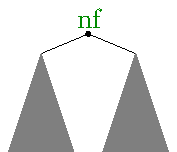 
verbatimtex
&latex
\documentclass{article}
\begin{document}
etex
u := 0.5cm;
vardef dtr(expr a,b,c) =
    draw a--b--c--cycle;
enddef;
qu := 0.5;
vardef dfull(expr x, d) =
    pair L,R;
    L = x + (-1u,-3u + d * 0.5u);
    R = x + ( 1u,-3u + d * 0.5u);
    dtr(x,L,R);
    fill x--L--R--cycle withcolor .5white;
enddef;

vardef dalmost(expr x, d) =
    pair L, R, C, Cx, Rx;
    h := 3u;
    L = x + (-1u, -h);
    R = x + ( 1u, -h);
    C = 0.5 * (L + R);
    q := (0.5 * d * u) / h;
    Rx = (q * x + (1 - q) * R);
    Cx = (q * x + (1 - q) * C);
    pair xx;
    xx = (h*0.07, 0);
    fill x--L--(C+xx)--(Cx+xx)--Rx--cycle withcolor .5white;
    dtr(x,L,R);
enddef;
pair lshift, rshift;
xs = 1.2u;
ys = -0.5u;
lshift = (-xs, ys);
rshift = ( xs, ys);
vardef dedges(expr x) =
    draw x withpen pencircle scaled 2;
    pickup pencircle scaled 0.3;
    draw x--(x+lshift);
    draw x--(x+rshift);
enddef;

y = 3u;
pair NF, ND, NL, NR;
pair xshift , yshift;
xshift = (6u, 0);
yshift = (0 , -5u);
NF = (2.5u, y);
ND = NF;
NL = NF;
NR = NL;
picture lnf, lnd, lnl, lnr;
pair labelshift;
labelshift := (0, 0.4u);
color mycolor;
mycolor := (0,0.545,0);

beginfig(1)
    dedges(NF);
    dfull(NF + lshift, 0);
    dfull(NF + rshift, 0);
    lnf := thelabel("nf", NF shifted labelshift);
    draw lnf withcolor mycolor;
endfig;

beginfig(2)
    dedges(ND);
    dfull(ND + lshift, 0);
    dfull(ND + rshift, 1);
    lnd := thelabel("nd", ND shifted labelshift);
    draw lnd withcolor mycolor;
endfig;

beginfig(3)
    dedges(NL);
    dalmost(NL + lshift, 1);
    dfull(NL + rshift, 1);
    lnl := thelabel("nl", NL shifted labelshift);
    draw lnl withcolor mycolor;
endfig;

beginfig(4)
    dedges(NR);
    dfull(NR + lshift, 0);
    dalmost(NR + rshift, 1);
    lnr := thelabel("nr", NR shifted labelshift);
    draw lnr withcolor mycolor;
endfig;
end;
